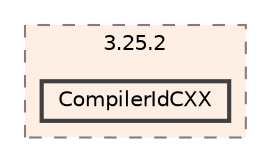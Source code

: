 digraph "cmake-build-debug/CMakeFiles/3.25.2/CompilerIdCXX"
{
 // LATEX_PDF_SIZE
  bgcolor="transparent";
  edge [fontname=Helvetica,fontsize=10,labelfontname=Helvetica,labelfontsize=10];
  node [fontname=Helvetica,fontsize=10,shape=box,height=0.2,width=0.4];
  compound=true
  subgraph clusterdir_de1d559ee29b9529c3eb971659538ce1 {
    graph [ bgcolor="#feefe5", pencolor="grey50", label="3.25.2", fontname=Helvetica,fontsize=10 style="filled,dashed", URL="dir_de1d559ee29b9529c3eb971659538ce1.html",tooltip=""]
  dir_67a1ef42729cc10b4e506d0937c5be5e [label="CompilerIdCXX", fillcolor="#feefe5", color="grey25", style="filled,bold", URL="dir_67a1ef42729cc10b4e506d0937c5be5e.html",tooltip=""];
  }
}
